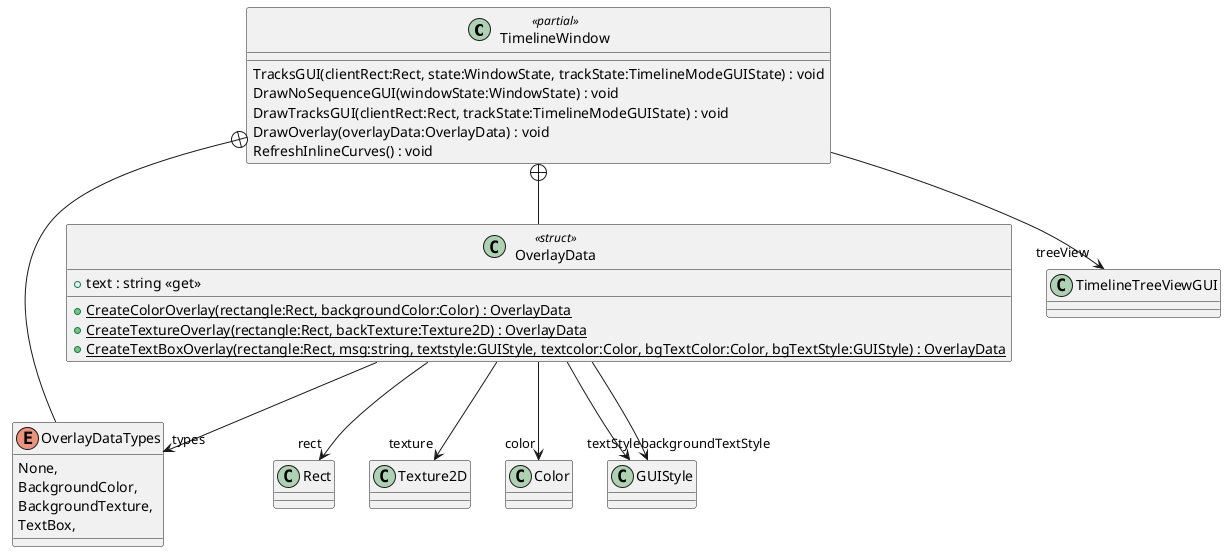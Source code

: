 @startuml
class TimelineWindow <<partial>> {
    TracksGUI(clientRect:Rect, state:WindowState, trackState:TimelineModeGUIState) : void
    DrawNoSequenceGUI(windowState:WindowState) : void
    DrawTracksGUI(clientRect:Rect, trackState:TimelineModeGUIState) : void
    DrawOverlay(overlayData:OverlayData) : void
    RefreshInlineCurves() : void
}
enum OverlayDataTypes {
    None,
    BackgroundColor,
    BackgroundTexture,
    TextBox,
}
class OverlayData <<struct>> {
    + text : string <<get>>
    + {static} CreateColorOverlay(rectangle:Rect, backgroundColor:Color) : OverlayData
    + {static} CreateTextureOverlay(rectangle:Rect, backTexture:Texture2D) : OverlayData
    + {static} CreateTextBoxOverlay(rectangle:Rect, msg:string, textstyle:GUIStyle, textcolor:Color, bgTextColor:Color, bgTextStyle:GUIStyle) : OverlayData
}
TimelineWindow --> "treeView" TimelineTreeViewGUI
TimelineWindow +-- OverlayDataTypes
TimelineWindow +-- OverlayData
OverlayData --> "types" OverlayDataTypes
OverlayData --> "rect" Rect
OverlayData --> "texture" Texture2D
OverlayData --> "color" Color
OverlayData --> "backgroundTextStyle" GUIStyle
OverlayData --> "textStyle" GUIStyle
@enduml
